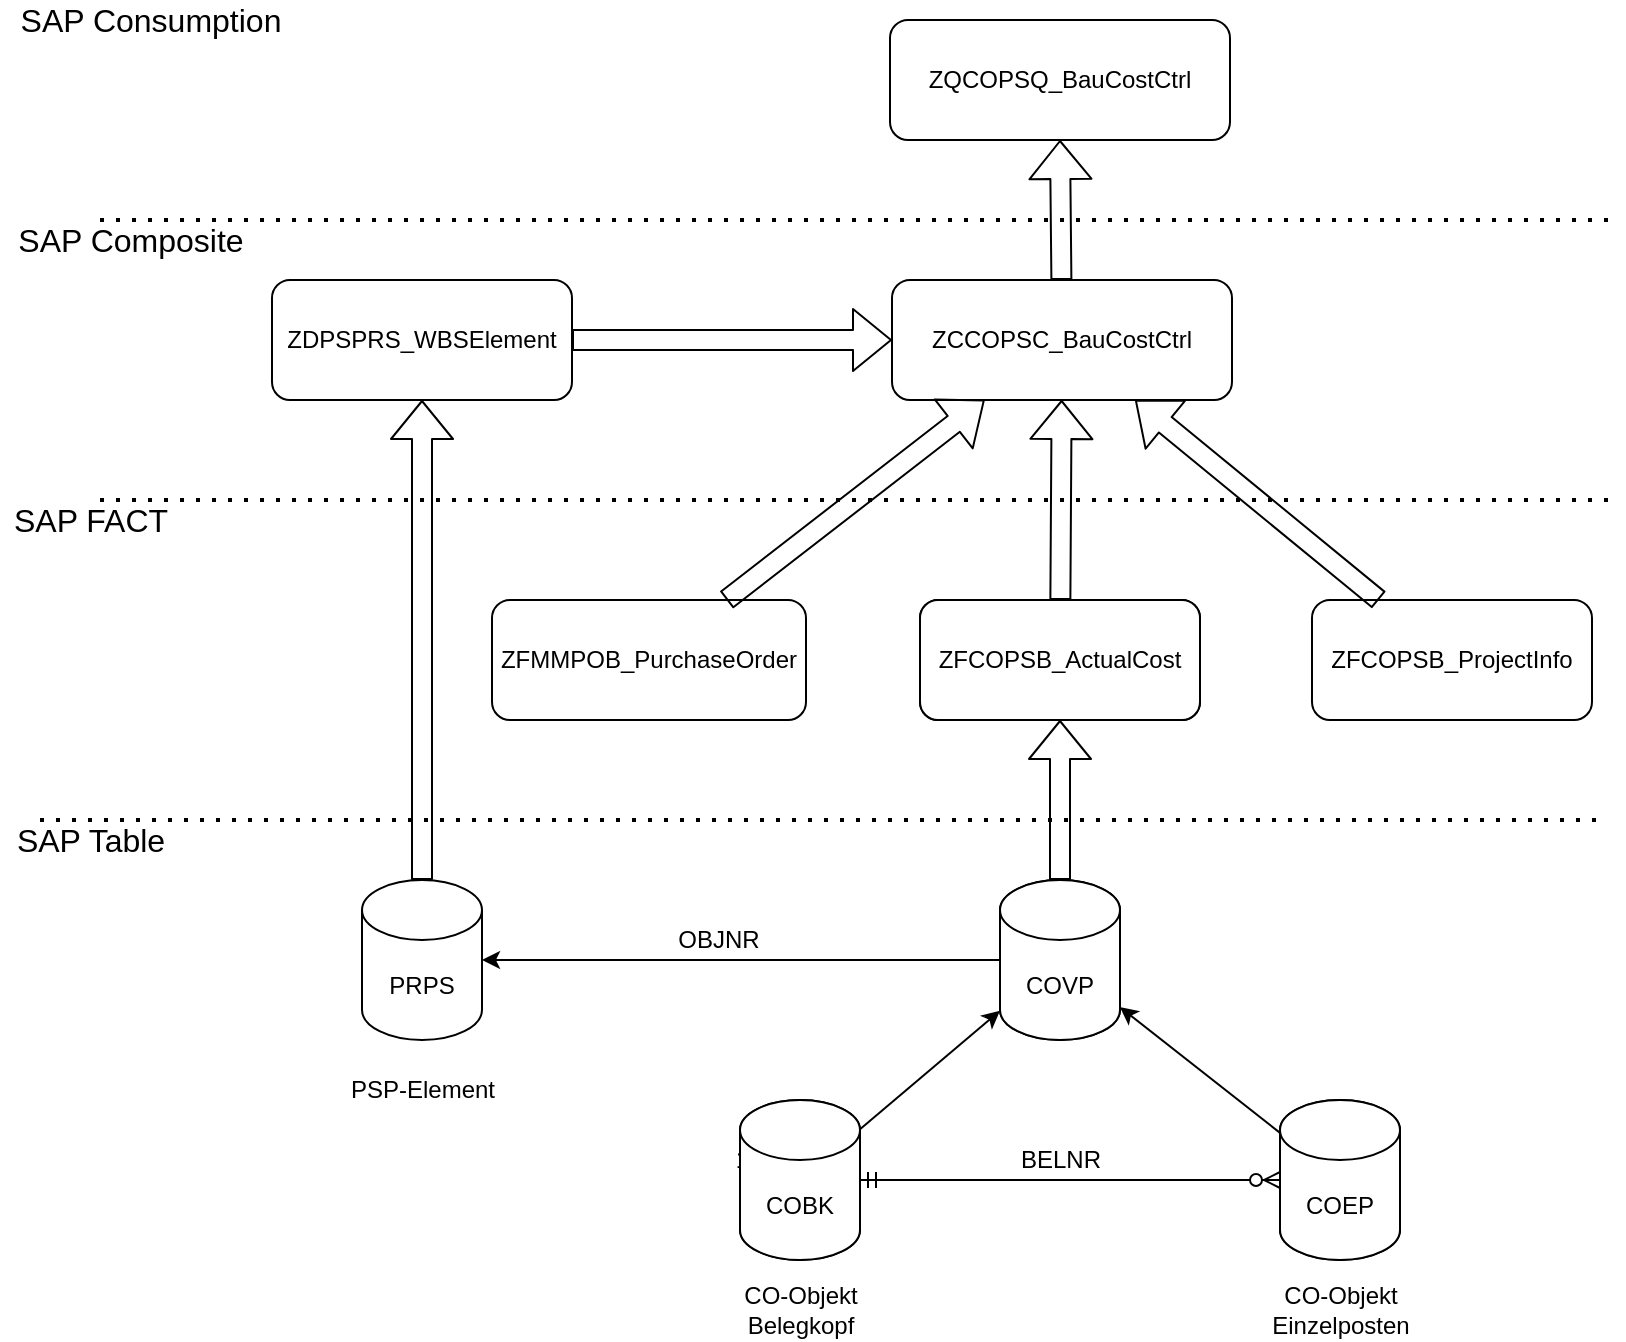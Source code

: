 <mxfile version="14.7.10" type="github">
  <diagram id="5TbdluTKNJDvcX_zOkxE" name="Page-1">
    <mxGraphModel dx="1625" dy="836" grid="1" gridSize="10" guides="1" tooltips="1" connect="1" arrows="1" fold="1" page="1" pageScale="1" pageWidth="827" pageHeight="1169" math="0" shadow="0">
      <root>
        <mxCell id="0" />
        <mxCell id="1" parent="0" />
        <mxCell id="EX3dg3MqqlWu1X2TF-9P-1" value="COVP" style="shape=cylinder3;whiteSpace=wrap;html=1;boundedLbl=1;backgroundOutline=1;size=15;" parent="1" vertex="1">
          <mxGeometry x="504" y="470" width="60" height="80" as="geometry" />
        </mxCell>
        <mxCell id="EX3dg3MqqlWu1X2TF-9P-2" value="ZICOPSB_ActualCosts" style="rounded=1;whiteSpace=wrap;html=1;" parent="1" vertex="1">
          <mxGeometry x="464" y="330" width="140" height="60" as="geometry" />
        </mxCell>
        <mxCell id="EX3dg3MqqlWu1X2TF-9P-3" value="ZDPSPRS_WBSElement" style="rounded=1;whiteSpace=wrap;html=1;" parent="1" vertex="1">
          <mxGeometry x="140" y="170" width="150" height="60" as="geometry" />
        </mxCell>
        <mxCell id="EX3dg3MqqlWu1X2TF-9P-6" value="ZCCOPSC_BauCostCtrl" style="rounded=1;whiteSpace=wrap;html=1;" parent="1" vertex="1">
          <mxGeometry x="450" y="170" width="170" height="60" as="geometry" />
        </mxCell>
        <mxCell id="EX3dg3MqqlWu1X2TF-9P-7" value="" style="shape=flexArrow;endArrow=classic;html=1;" parent="1" source="EX3dg3MqqlWu1X2TF-9P-1" target="EX3dg3MqqlWu1X2TF-9P-2" edge="1">
          <mxGeometry width="50" height="50" relative="1" as="geometry">
            <mxPoint x="213" y="470" as="sourcePoint" />
            <mxPoint x="263" y="420" as="targetPoint" />
          </mxGeometry>
        </mxCell>
        <mxCell id="EX3dg3MqqlWu1X2TF-9P-9" value="" style="shape=flexArrow;endArrow=classic;html=1;" parent="1" source="EX3dg3MqqlWu1X2TF-9P-2" target="EX3dg3MqqlWu1X2TF-9P-6" edge="1">
          <mxGeometry width="50" height="50" relative="1" as="geometry">
            <mxPoint x="499.2" y="270" as="sourcePoint" />
            <mxPoint x="603" y="120" as="targetPoint" />
          </mxGeometry>
        </mxCell>
        <mxCell id="EX3dg3MqqlWu1X2TF-9P-10" value="" style="endArrow=none;dashed=1;html=1;dashPattern=1 3;strokeWidth=2;" parent="1" edge="1">
          <mxGeometry width="50" height="50" relative="1" as="geometry">
            <mxPoint x="24" y="440" as="sourcePoint" />
            <mxPoint x="804" y="440" as="targetPoint" />
          </mxGeometry>
        </mxCell>
        <mxCell id="EX3dg3MqqlWu1X2TF-9P-11" value="&lt;font style=&quot;font-size: 16px&quot;&gt;SAP Table&lt;/font&gt;" style="text;html=1;resizable=0;autosize=1;align=center;verticalAlign=middle;points=[];fillColor=none;strokeColor=none;rounded=0;" parent="1" vertex="1">
          <mxGeometry x="4" y="440" width="90" height="20" as="geometry" />
        </mxCell>
        <mxCell id="EX3dg3MqqlWu1X2TF-9P-12" value="" style="endArrow=none;dashed=1;html=1;dashPattern=1 3;strokeWidth=2;" parent="1" edge="1">
          <mxGeometry width="50" height="50" relative="1" as="geometry">
            <mxPoint x="54" y="140" as="sourcePoint" />
            <mxPoint x="814" y="140" as="targetPoint" />
          </mxGeometry>
        </mxCell>
        <mxCell id="EX3dg3MqqlWu1X2TF-9P-13" value="&lt;font style=&quot;font-size: 16px&quot;&gt;SAP FACT&lt;/font&gt;" style="text;html=1;resizable=0;autosize=1;align=center;verticalAlign=middle;points=[];fillColor=none;strokeColor=none;rounded=0;" parent="1" vertex="1">
          <mxGeometry x="4" y="280" width="90" height="20" as="geometry" />
        </mxCell>
        <mxCell id="EX3dg3MqqlWu1X2TF-9P-14" value="" style="endArrow=none;dashed=1;html=1;dashPattern=1 3;strokeWidth=2;" parent="1" edge="1">
          <mxGeometry width="50" height="50" relative="1" as="geometry">
            <mxPoint x="54" y="280" as="sourcePoint" />
            <mxPoint x="814" y="280" as="targetPoint" />
          </mxGeometry>
        </mxCell>
        <mxCell id="EX3dg3MqqlWu1X2TF-9P-15" value="&lt;font style=&quot;font-size: 16px&quot;&gt;SAP Composite&lt;/font&gt;" style="text;html=1;resizable=0;autosize=1;align=center;verticalAlign=middle;points=[];fillColor=none;strokeColor=none;rounded=0;" parent="1" vertex="1">
          <mxGeometry x="4" y="140" width="130" height="20" as="geometry" />
        </mxCell>
        <mxCell id="EX3dg3MqqlWu1X2TF-9P-17" value="PRPS" style="shape=cylinder3;whiteSpace=wrap;html=1;boundedLbl=1;backgroundOutline=1;size=15;" parent="1" vertex="1">
          <mxGeometry x="185" y="470" width="60" height="80" as="geometry" />
        </mxCell>
        <mxCell id="EX3dg3MqqlWu1X2TF-9P-18" value="COEP" style="shape=cylinder3;whiteSpace=wrap;html=1;boundedLbl=1;backgroundOutline=1;size=15;" parent="1" vertex="1">
          <mxGeometry x="644" y="580" width="60" height="80" as="geometry" />
        </mxCell>
        <mxCell id="EX3dg3MqqlWu1X2TF-9P-19" value="COBK" style="shape=cylinder3;whiteSpace=wrap;html=1;boundedLbl=1;backgroundOutline=1;size=15;" parent="1" vertex="1">
          <mxGeometry x="374" y="580" width="60" height="80" as="geometry" />
        </mxCell>
        <mxCell id="EX3dg3MqqlWu1X2TF-9P-22" value="" style="endArrow=classic;html=1;exitX=0;exitY=0.5;exitDx=0;exitDy=0;exitPerimeter=0;entryX=1;entryY=0.5;entryDx=0;entryDy=0;entryPerimeter=0;" parent="1" source="EX3dg3MqqlWu1X2TF-9P-1" target="EX3dg3MqqlWu1X2TF-9P-17" edge="1">
          <mxGeometry width="50" height="50" relative="1" as="geometry">
            <mxPoint x="323" y="330" as="sourcePoint" />
            <mxPoint x="373" y="280" as="targetPoint" />
          </mxGeometry>
        </mxCell>
        <mxCell id="EX3dg3MqqlWu1X2TF-9P-23" value="OBJNR" style="text;html=1;align=center;verticalAlign=middle;resizable=0;points=[];autosize=1;strokeColor=none;" parent="1" vertex="1">
          <mxGeometry x="333" y="490" width="60" height="20" as="geometry" />
        </mxCell>
        <mxCell id="EX3dg3MqqlWu1X2TF-9P-26" value="" style="edgeStyle=entityRelationEdgeStyle;fontSize=12;html=1;endArrow=ERzeroToMany;startArrow=ERmandOne;" parent="1" source="EX3dg3MqqlWu1X2TF-9P-19" target="EX3dg3MqqlWu1X2TF-9P-18" edge="1">
          <mxGeometry width="100" height="100" relative="1" as="geometry">
            <mxPoint x="293" y="550" as="sourcePoint" />
            <mxPoint x="393" y="450" as="targetPoint" />
          </mxGeometry>
        </mxCell>
        <mxCell id="EX3dg3MqqlWu1X2TF-9P-27" value="" style="endArrow=classic;html=1;" parent="1" source="EX3dg3MqqlWu1X2TF-9P-19" target="EX3dg3MqqlWu1X2TF-9P-1" edge="1">
          <mxGeometry width="50" height="50" relative="1" as="geometry">
            <mxPoint x="283" y="600" as="sourcePoint" />
            <mxPoint x="333" y="550" as="targetPoint" />
          </mxGeometry>
        </mxCell>
        <mxCell id="EX3dg3MqqlWu1X2TF-9P-28" value="" style="endArrow=classic;html=1;" parent="1" source="EX3dg3MqqlWu1X2TF-9P-18" target="EX3dg3MqqlWu1X2TF-9P-1" edge="1">
          <mxGeometry width="50" height="50" relative="1" as="geometry">
            <mxPoint x="293" y="610" as="sourcePoint" />
            <mxPoint x="363" y="540" as="targetPoint" />
          </mxGeometry>
        </mxCell>
        <mxCell id="EX3dg3MqqlWu1X2TF-9P-29" value="" style="shape=flexArrow;endArrow=classic;html=1;" parent="1" source="EX3dg3MqqlWu1X2TF-9P-17" target="EX3dg3MqqlWu1X2TF-9P-3" edge="1">
          <mxGeometry width="50" height="50" relative="1" as="geometry">
            <mxPoint x="93" y="620" as="sourcePoint" />
            <mxPoint x="143" y="570" as="targetPoint" />
          </mxGeometry>
        </mxCell>
        <mxCell id="EX3dg3MqqlWu1X2TF-9P-33" value="PSP-Element" style="text;html=1;align=center;verticalAlign=middle;resizable=0;points=[];autosize=1;strokeColor=none;" parent="1" vertex="1">
          <mxGeometry x="170" y="565" width="90" height="20" as="geometry" />
        </mxCell>
        <mxCell id="EX3dg3MqqlWu1X2TF-9P-37" value="CO-Objekt&lt;br&gt;Belegkopf" style="text;html=1;align=center;verticalAlign=middle;resizable=0;points=[];autosize=1;strokeColor=none;" parent="1" vertex="1">
          <mxGeometry x="369" y="670" width="70" height="30" as="geometry" />
        </mxCell>
        <mxCell id="EX3dg3MqqlWu1X2TF-9P-38" value="CO-Objekt&lt;br&gt;Einzelposten" style="text;html=1;align=center;verticalAlign=middle;resizable=0;points=[];autosize=1;strokeColor=none;" parent="1" vertex="1">
          <mxGeometry x="634" y="670" width="80" height="30" as="geometry" />
        </mxCell>
        <mxCell id="EX3dg3MqqlWu1X2TF-9P-39" value="BELNR" style="text;html=1;align=center;verticalAlign=middle;resizable=0;points=[];autosize=1;strokeColor=none;" parent="1" vertex="1">
          <mxGeometry x="504" y="600" width="60" height="20" as="geometry" />
        </mxCell>
        <mxCell id="EX3dg3MqqlWu1X2TF-9P-40" value="1...n" style="text;html=1;align=center;verticalAlign=middle;resizable=0;points=[];autosize=1;strokeColor=none;" parent="1" vertex="1">
          <mxGeometry x="363" y="600" width="40" height="20" as="geometry" />
        </mxCell>
        <mxCell id="GqLra0BBOTVlr42I03A_-19" value="ZFCOPSB_ActualCost" style="rounded=1;whiteSpace=wrap;html=1;" parent="1" vertex="1">
          <mxGeometry x="464" y="330" width="140" height="60" as="geometry" />
        </mxCell>
        <mxCell id="GqLra0BBOTVlr42I03A_-21" value="COVP" style="shape=cylinder3;whiteSpace=wrap;html=1;boundedLbl=1;backgroundOutline=1;size=15;" parent="1" vertex="1">
          <mxGeometry x="504" y="470" width="60" height="80" as="geometry" />
        </mxCell>
        <mxCell id="GqLra0BBOTVlr42I03A_-22" value="COBK" style="shape=cylinder3;whiteSpace=wrap;html=1;boundedLbl=1;backgroundOutline=1;size=15;" parent="1" vertex="1">
          <mxGeometry x="374" y="580" width="60" height="80" as="geometry" />
        </mxCell>
        <mxCell id="GqLra0BBOTVlr42I03A_-23" value="COEP" style="shape=cylinder3;whiteSpace=wrap;html=1;boundedLbl=1;backgroundOutline=1;size=15;" parent="1" vertex="1">
          <mxGeometry x="644" y="580" width="60" height="80" as="geometry" />
        </mxCell>
        <mxCell id="GqLra0BBOTVlr42I03A_-24" value="" style="shape=flexArrow;endArrow=classic;html=1;" parent="1" source="EX3dg3MqqlWu1X2TF-9P-3" target="EX3dg3MqqlWu1X2TF-9P-6" edge="1">
          <mxGeometry width="50" height="50" relative="1" as="geometry">
            <mxPoint x="340" y="250" as="sourcePoint" />
            <mxPoint x="390" y="200" as="targetPoint" />
          </mxGeometry>
        </mxCell>
        <mxCell id="GqLra0BBOTVlr42I03A_-25" value="ZFCOPSB_ProjectInfo" style="rounded=1;whiteSpace=wrap;html=1;" parent="1" vertex="1">
          <mxGeometry x="660" y="330" width="140" height="60" as="geometry" />
        </mxCell>
        <mxCell id="GqLra0BBOTVlr42I03A_-26" value="ZFMMPOB_PurchaseOrder" style="rounded=1;whiteSpace=wrap;html=1;" parent="1" vertex="1">
          <mxGeometry x="250" y="330" width="157" height="60" as="geometry" />
        </mxCell>
        <mxCell id="GqLra0BBOTVlr42I03A_-28" value="" style="shape=flexArrow;endArrow=classic;html=1;" parent="1" source="GqLra0BBOTVlr42I03A_-26" target="EX3dg3MqqlWu1X2TF-9P-6" edge="1">
          <mxGeometry width="50" height="50" relative="1" as="geometry">
            <mxPoint x="310" y="340" as="sourcePoint" />
            <mxPoint x="360" y="290" as="targetPoint" />
          </mxGeometry>
        </mxCell>
        <mxCell id="GqLra0BBOTVlr42I03A_-29" value="" style="shape=flexArrow;endArrow=classic;html=1;" parent="1" source="GqLra0BBOTVlr42I03A_-25" target="EX3dg3MqqlWu1X2TF-9P-6" edge="1">
          <mxGeometry width="50" height="50" relative="1" as="geometry">
            <mxPoint x="680" y="310" as="sourcePoint" />
            <mxPoint x="730" y="260" as="targetPoint" />
          </mxGeometry>
        </mxCell>
        <mxCell id="MrDKrzZbw82Dkw5GakNv-1" value="ZQCOPSQ_BauCostCtrl" style="rounded=1;whiteSpace=wrap;html=1;" vertex="1" parent="1">
          <mxGeometry x="449" y="40" width="170" height="60" as="geometry" />
        </mxCell>
        <mxCell id="MrDKrzZbw82Dkw5GakNv-2" value="&lt;font style=&quot;font-size: 16px&quot;&gt;SAP Consumption&lt;/font&gt;" style="text;html=1;resizable=0;autosize=1;align=center;verticalAlign=middle;points=[];fillColor=none;strokeColor=none;rounded=0;" vertex="1" parent="1">
          <mxGeometry x="4" y="30" width="150" height="20" as="geometry" />
        </mxCell>
        <mxCell id="MrDKrzZbw82Dkw5GakNv-3" value="" style="shape=flexArrow;endArrow=classic;html=1;entryX=0.5;entryY=1;entryDx=0;entryDy=0;" edge="1" parent="1" source="EX3dg3MqqlWu1X2TF-9P-6" target="MrDKrzZbw82Dkw5GakNv-1">
          <mxGeometry width="50" height="50" relative="1" as="geometry">
            <mxPoint x="490" y="170" as="sourcePoint" />
            <mxPoint x="540" y="120" as="targetPoint" />
          </mxGeometry>
        </mxCell>
      </root>
    </mxGraphModel>
  </diagram>
</mxfile>

